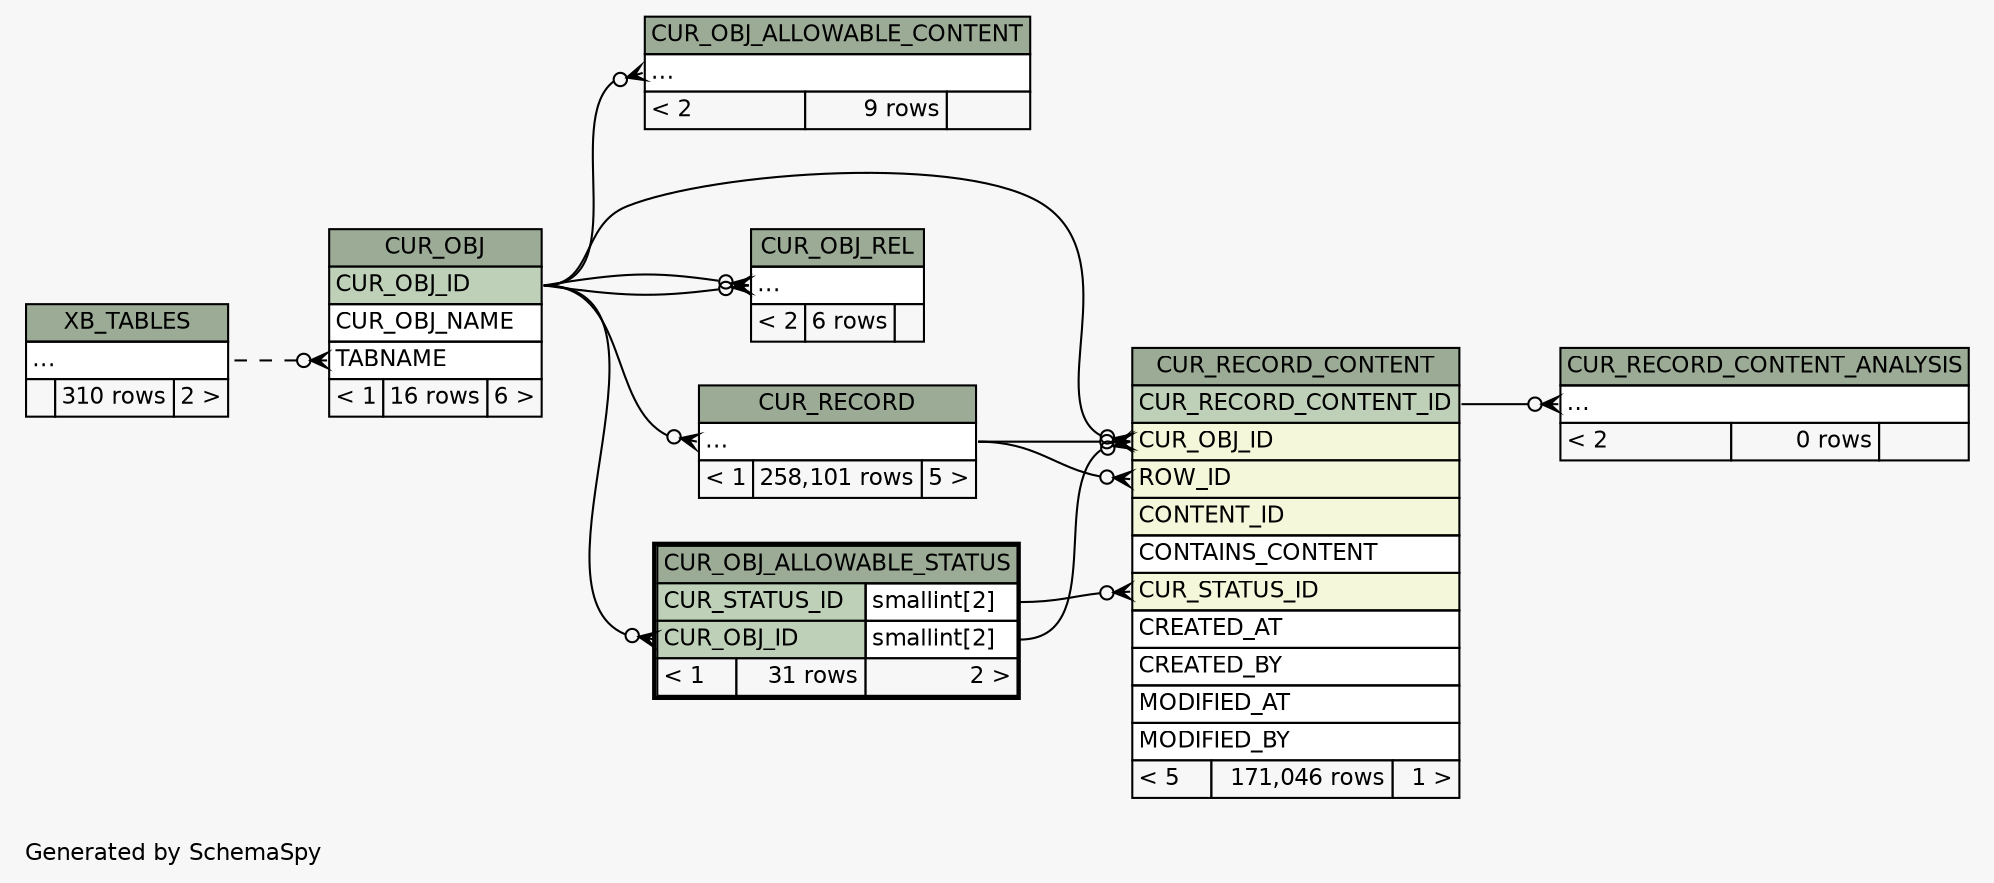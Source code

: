// dot 2.38.0 on Windows 10 10.0
// SchemaSpy rev Unknown
digraph "impliedTwoDegreesRelationshipsDiagram" {
  graph [
    rankdir="RL"
    bgcolor="#f7f7f7"
    label="\nGenerated by SchemaSpy"
    labeljust="l"
    nodesep="0.18"
    ranksep="0.46"
    fontname="Helvetica"
    fontsize="11"
  ];
  node [
    fontname="Helvetica"
    fontsize="11"
    shape="plaintext"
  ];
  edge [
    arrowsize="0.8"
  ];
  "CUR_OBJ":"TABNAME":w -> "XB_TABLES":"elipses":e [arrowhead=none dir=back arrowtail=crowodot style=dashed];
  "CUR_OBJ_ALLOWABLE_CONTENT":"elipses":w -> "CUR_OBJ":"CUR_OBJ_ID":e [arrowhead=none dir=back arrowtail=crowodot];
  "CUR_OBJ_ALLOWABLE_STATUS":"CUR_OBJ_ID":w -> "CUR_OBJ":"CUR_OBJ_ID":e [arrowhead=none dir=back arrowtail=crowodot];
  "CUR_OBJ_REL":"elipses":w -> "CUR_OBJ":"CUR_OBJ_ID":e [arrowhead=none dir=back arrowtail=crowodot];
  "CUR_OBJ_REL":"elipses":w -> "CUR_OBJ":"CUR_OBJ_ID":e [arrowhead=none dir=back arrowtail=crowodot];
  "CUR_RECORD":"elipses":w -> "CUR_OBJ":"CUR_OBJ_ID":e [arrowhead=none dir=back arrowtail=crowodot];
  "CUR_RECORD_CONTENT":"CUR_OBJ_ID":w -> "CUR_OBJ":"CUR_OBJ_ID":e [arrowhead=none dir=back arrowtail=crowodot];
  "CUR_RECORD_CONTENT":"CUR_OBJ_ID":w -> "CUR_OBJ_ALLOWABLE_STATUS":"CUR_OBJ_ID.type":e [arrowhead=none dir=back arrowtail=crowodot];
  "CUR_RECORD_CONTENT":"CUR_OBJ_ID":w -> "CUR_RECORD":"elipses":e [arrowhead=none dir=back arrowtail=crowodot];
  "CUR_RECORD_CONTENT":"CUR_STATUS_ID":w -> "CUR_OBJ_ALLOWABLE_STATUS":"CUR_STATUS_ID.type":e [arrowhead=none dir=back arrowtail=crowodot];
  "CUR_RECORD_CONTENT":"ROW_ID":w -> "CUR_RECORD":"elipses":e [arrowhead=none dir=back arrowtail=crowodot];
  "CUR_RECORD_CONTENT_ANALYSIS":"elipses":w -> "CUR_RECORD_CONTENT":"CUR_RECORD_CONTENT_ID":e [arrowhead=none dir=back arrowtail=crowodot];
  "CUR_OBJ" [
    label=<
    <TABLE BORDER="0" CELLBORDER="1" CELLSPACING="0" BGCOLOR="#ffffff">
      <TR><TD COLSPAN="3" BGCOLOR="#9bab96" ALIGN="CENTER">CUR_OBJ</TD></TR>
      <TR><TD PORT="CUR_OBJ_ID" COLSPAN="3" BGCOLOR="#bed1b8" ALIGN="LEFT">CUR_OBJ_ID</TD></TR>
      <TR><TD PORT="CUR_OBJ_NAME" COLSPAN="3" ALIGN="LEFT">CUR_OBJ_NAME</TD></TR>
      <TR><TD PORT="TABNAME" COLSPAN="3" ALIGN="LEFT">TABNAME</TD></TR>
      <TR><TD ALIGN="LEFT" BGCOLOR="#f7f7f7">&lt; 1</TD><TD ALIGN="RIGHT" BGCOLOR="#f7f7f7">16 rows</TD><TD ALIGN="RIGHT" BGCOLOR="#f7f7f7">6 &gt;</TD></TR>
    </TABLE>>
    URL="CUR_OBJ.html"
    tooltip="CUR_OBJ"
  ];
  "CUR_OBJ_ALLOWABLE_CONTENT" [
    label=<
    <TABLE BORDER="0" CELLBORDER="1" CELLSPACING="0" BGCOLOR="#ffffff">
      <TR><TD COLSPAN="3" BGCOLOR="#9bab96" ALIGN="CENTER">CUR_OBJ_ALLOWABLE_CONTENT</TD></TR>
      <TR><TD PORT="elipses" COLSPAN="3" ALIGN="LEFT">...</TD></TR>
      <TR><TD ALIGN="LEFT" BGCOLOR="#f7f7f7">&lt; 2</TD><TD ALIGN="RIGHT" BGCOLOR="#f7f7f7">9 rows</TD><TD ALIGN="RIGHT" BGCOLOR="#f7f7f7">  </TD></TR>
    </TABLE>>
    URL="CUR_OBJ_ALLOWABLE_CONTENT.html"
    tooltip="CUR_OBJ_ALLOWABLE_CONTENT"
  ];
  "CUR_OBJ_ALLOWABLE_STATUS" [
    label=<
    <TABLE BORDER="2" CELLBORDER="1" CELLSPACING="0" BGCOLOR="#ffffff">
      <TR><TD COLSPAN="3" BGCOLOR="#9bab96" ALIGN="CENTER">CUR_OBJ_ALLOWABLE_STATUS</TD></TR>
      <TR><TD PORT="CUR_STATUS_ID" COLSPAN="2" BGCOLOR="#bed1b8" ALIGN="LEFT">CUR_STATUS_ID</TD><TD PORT="CUR_STATUS_ID.type" ALIGN="LEFT">smallint[2]</TD></TR>
      <TR><TD PORT="CUR_OBJ_ID" COLSPAN="2" BGCOLOR="#bed1b8" ALIGN="LEFT">CUR_OBJ_ID</TD><TD PORT="CUR_OBJ_ID.type" ALIGN="LEFT">smallint[2]</TD></TR>
      <TR><TD ALIGN="LEFT" BGCOLOR="#f7f7f7">&lt; 1</TD><TD ALIGN="RIGHT" BGCOLOR="#f7f7f7">31 rows</TD><TD ALIGN="RIGHT" BGCOLOR="#f7f7f7">2 &gt;</TD></TR>
    </TABLE>>
    URL="CUR_OBJ_ALLOWABLE_STATUS.html"
    tooltip="CUR_OBJ_ALLOWABLE_STATUS"
  ];
  "CUR_OBJ_REL" [
    label=<
    <TABLE BORDER="0" CELLBORDER="1" CELLSPACING="0" BGCOLOR="#ffffff">
      <TR><TD COLSPAN="3" BGCOLOR="#9bab96" ALIGN="CENTER">CUR_OBJ_REL</TD></TR>
      <TR><TD PORT="elipses" COLSPAN="3" ALIGN="LEFT">...</TD></TR>
      <TR><TD ALIGN="LEFT" BGCOLOR="#f7f7f7">&lt; 2</TD><TD ALIGN="RIGHT" BGCOLOR="#f7f7f7">6 rows</TD><TD ALIGN="RIGHT" BGCOLOR="#f7f7f7">  </TD></TR>
    </TABLE>>
    URL="CUR_OBJ_REL.html"
    tooltip="CUR_OBJ_REL"
  ];
  "CUR_RECORD" [
    label=<
    <TABLE BORDER="0" CELLBORDER="1" CELLSPACING="0" BGCOLOR="#ffffff">
      <TR><TD COLSPAN="3" BGCOLOR="#9bab96" ALIGN="CENTER">CUR_RECORD</TD></TR>
      <TR><TD PORT="elipses" COLSPAN="3" ALIGN="LEFT">...</TD></TR>
      <TR><TD ALIGN="LEFT" BGCOLOR="#f7f7f7">&lt; 1</TD><TD ALIGN="RIGHT" BGCOLOR="#f7f7f7">258,101 rows</TD><TD ALIGN="RIGHT" BGCOLOR="#f7f7f7">5 &gt;</TD></TR>
    </TABLE>>
    URL="CUR_RECORD.html"
    tooltip="CUR_RECORD"
  ];
  "CUR_RECORD_CONTENT" [
    label=<
    <TABLE BORDER="0" CELLBORDER="1" CELLSPACING="0" BGCOLOR="#ffffff">
      <TR><TD COLSPAN="3" BGCOLOR="#9bab96" ALIGN="CENTER">CUR_RECORD_CONTENT</TD></TR>
      <TR><TD PORT="CUR_RECORD_CONTENT_ID" COLSPAN="3" BGCOLOR="#bed1b8" ALIGN="LEFT">CUR_RECORD_CONTENT_ID</TD></TR>
      <TR><TD PORT="CUR_OBJ_ID" COLSPAN="3" BGCOLOR="#f4f7da" ALIGN="LEFT">CUR_OBJ_ID</TD></TR>
      <TR><TD PORT="ROW_ID" COLSPAN="3" BGCOLOR="#f4f7da" ALIGN="LEFT">ROW_ID</TD></TR>
      <TR><TD PORT="CONTENT_ID" COLSPAN="3" BGCOLOR="#f4f7da" ALIGN="LEFT">CONTENT_ID</TD></TR>
      <TR><TD PORT="CONTAINS_CONTENT" COLSPAN="3" ALIGN="LEFT">CONTAINS_CONTENT</TD></TR>
      <TR><TD PORT="CUR_STATUS_ID" COLSPAN="3" BGCOLOR="#f4f7da" ALIGN="LEFT">CUR_STATUS_ID</TD></TR>
      <TR><TD PORT="CREATED_AT" COLSPAN="3" ALIGN="LEFT">CREATED_AT</TD></TR>
      <TR><TD PORT="CREATED_BY" COLSPAN="3" ALIGN="LEFT">CREATED_BY</TD></TR>
      <TR><TD PORT="MODIFIED_AT" COLSPAN="3" ALIGN="LEFT">MODIFIED_AT</TD></TR>
      <TR><TD PORT="MODIFIED_BY" COLSPAN="3" ALIGN="LEFT">MODIFIED_BY</TD></TR>
      <TR><TD ALIGN="LEFT" BGCOLOR="#f7f7f7">&lt; 5</TD><TD ALIGN="RIGHT" BGCOLOR="#f7f7f7">171,046 rows</TD><TD ALIGN="RIGHT" BGCOLOR="#f7f7f7">1 &gt;</TD></TR>
    </TABLE>>
    URL="CUR_RECORD_CONTENT.html"
    tooltip="CUR_RECORD_CONTENT"
  ];
  "CUR_RECORD_CONTENT_ANALYSIS" [
    label=<
    <TABLE BORDER="0" CELLBORDER="1" CELLSPACING="0" BGCOLOR="#ffffff">
      <TR><TD COLSPAN="3" BGCOLOR="#9bab96" ALIGN="CENTER">CUR_RECORD_CONTENT_ANALYSIS</TD></TR>
      <TR><TD PORT="elipses" COLSPAN="3" ALIGN="LEFT">...</TD></TR>
      <TR><TD ALIGN="LEFT" BGCOLOR="#f7f7f7">&lt; 2</TD><TD ALIGN="RIGHT" BGCOLOR="#f7f7f7">0 rows</TD><TD ALIGN="RIGHT" BGCOLOR="#f7f7f7">  </TD></TR>
    </TABLE>>
    URL="CUR_RECORD_CONTENT_ANALYSIS.html"
    tooltip="CUR_RECORD_CONTENT_ANALYSIS"
  ];
  "XB_TABLES" [
    label=<
    <TABLE BORDER="0" CELLBORDER="1" CELLSPACING="0" BGCOLOR="#ffffff">
      <TR><TD COLSPAN="3" BGCOLOR="#9bab96" ALIGN="CENTER">XB_TABLES</TD></TR>
      <TR><TD PORT="elipses" COLSPAN="3" ALIGN="LEFT">...</TD></TR>
      <TR><TD ALIGN="LEFT" BGCOLOR="#f7f7f7">  </TD><TD ALIGN="RIGHT" BGCOLOR="#f7f7f7">310 rows</TD><TD ALIGN="RIGHT" BGCOLOR="#f7f7f7">2 &gt;</TD></TR>
    </TABLE>>
    URL="XB_TABLES.html"
    tooltip="XB_TABLES"
  ];
}
